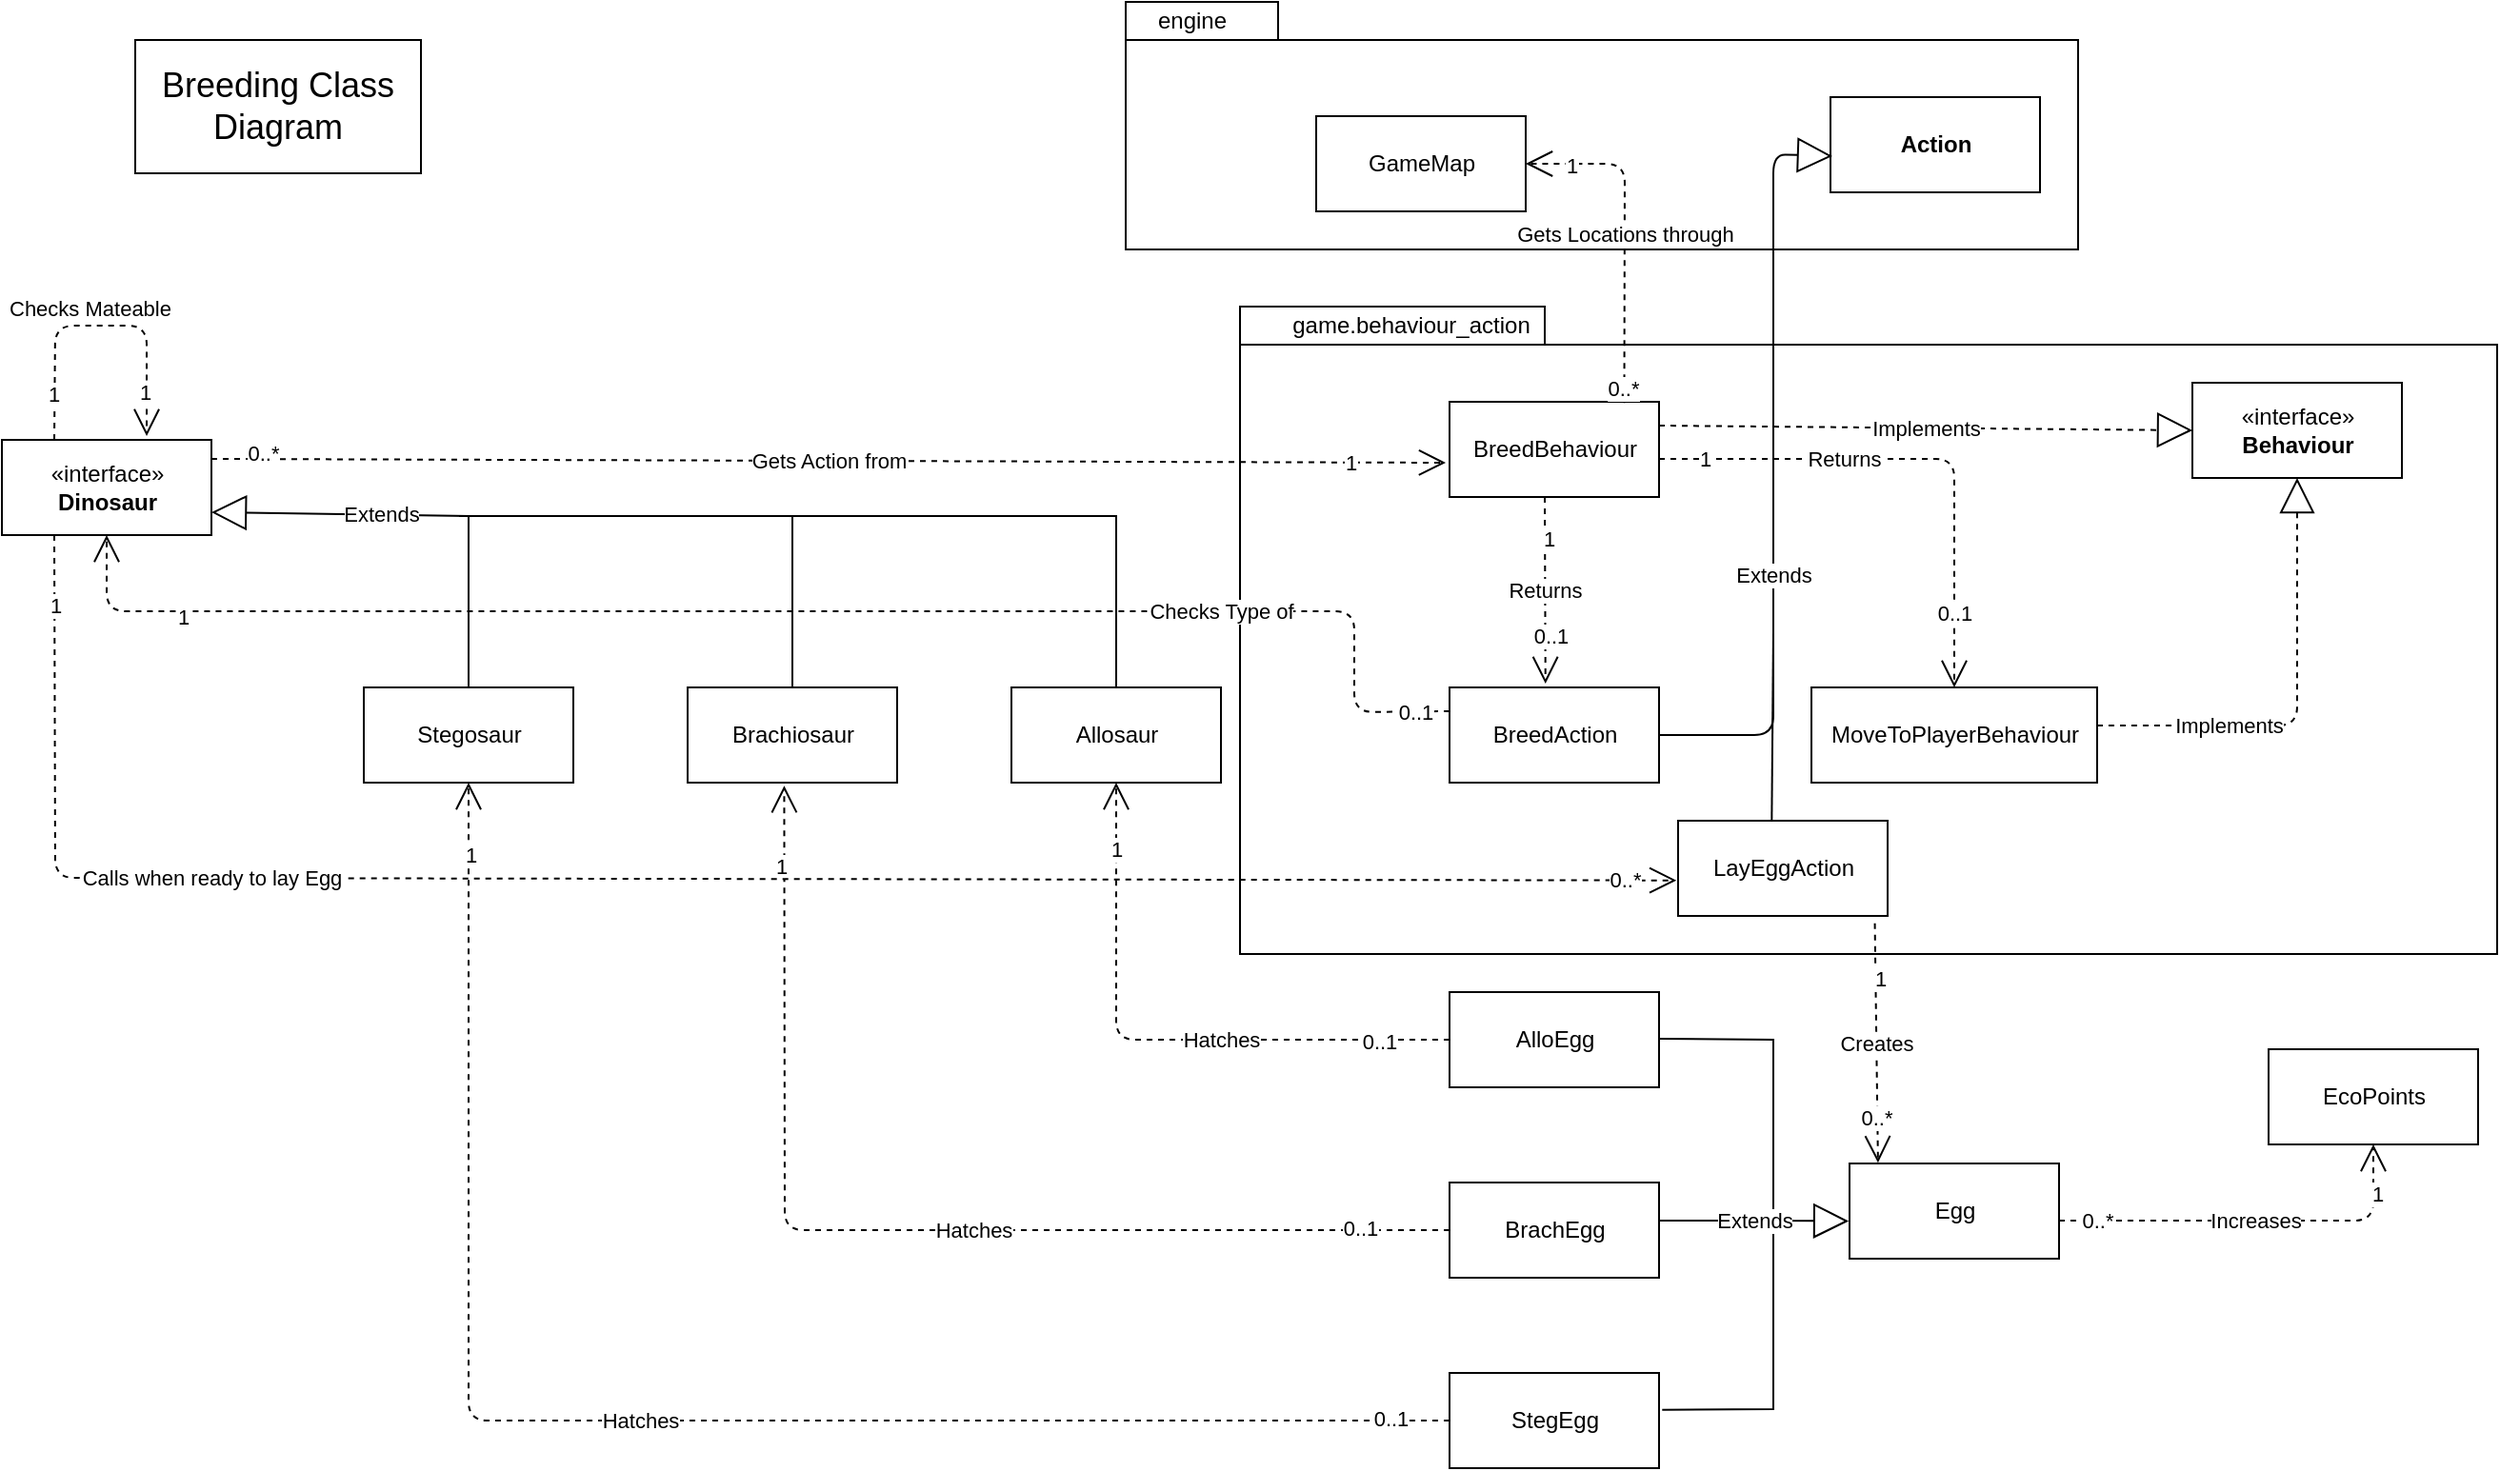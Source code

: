 <mxfile version="14.6.11" type="device"><diagram id="RQ4qdwu9vNMVZIeW1ewS" name="Page-1"><mxGraphModel dx="2031" dy="1130" grid="1" gridSize="10" guides="1" tooltips="1" connect="1" arrows="1" fold="1" page="1" pageScale="1" pageWidth="4681" pageHeight="3300" math="0" shadow="0"><root><mxCell id="0"/><mxCell id="1" parent="0"/><mxCell id="fguq9pkMOQvKabzs272t-48" value="" style="shape=folder;fontStyle=1;spacingTop=10;tabWidth=160;tabHeight=20;tabPosition=left;html=1;" parent="1" vertex="1"><mxGeometry x="680" y="200" width="660" height="340" as="geometry"/></mxCell><mxCell id="b-xIZTCfpgJEJXHsGxkc-1" value="" style="shape=folder;fontStyle=1;spacingTop=10;tabWidth=80;tabHeight=20;tabPosition=left;html=1;" parent="1" vertex="1"><mxGeometry x="620" y="40" width="500" height="130" as="geometry"/></mxCell><mxCell id="b-xIZTCfpgJEJXHsGxkc-2" value="GameMap" style="html=1;" parent="1" vertex="1"><mxGeometry x="720" y="100" width="110" height="50" as="geometry"/></mxCell><mxCell id="b-xIZTCfpgJEJXHsGxkc-10" value="engine" style="text;html=1;strokeColor=none;fillColor=none;align=center;verticalAlign=middle;whiteSpace=wrap;rounded=0;" parent="1" vertex="1"><mxGeometry x="620" y="40" width="70" height="20" as="geometry"/></mxCell><mxCell id="fguq9pkMOQvKabzs272t-1" value="«interface»&lt;br&gt;&lt;b&gt;Dinosaur&lt;/b&gt;" style="html=1;" parent="1" vertex="1"><mxGeometry x="30" y="270" width="110" height="50" as="geometry"/></mxCell><mxCell id="fguq9pkMOQvKabzs272t-2" value="Stegosaur" style="html=1;" parent="1" vertex="1"><mxGeometry x="220" y="400" width="110" height="50" as="geometry"/></mxCell><mxCell id="fguq9pkMOQvKabzs272t-3" value="Brachiosaur" style="html=1;" parent="1" vertex="1"><mxGeometry x="390" y="400" width="110" height="50" as="geometry"/></mxCell><mxCell id="fguq9pkMOQvKabzs272t-4" value="Allosaur" style="html=1;" parent="1" vertex="1"><mxGeometry x="560" y="400" width="110" height="50" as="geometry"/></mxCell><mxCell id="fguq9pkMOQvKabzs272t-5" value="Extends" style="endArrow=block;endSize=16;endFill=0;html=1;rounded=0;exitX=0.5;exitY=0;exitDx=0;exitDy=0;snapToPoint=1;" parent="1" source="fguq9pkMOQvKabzs272t-2" edge="1"><mxGeometry x="0.207" width="160" relative="1" as="geometry"><mxPoint x="220" y="399" as="sourcePoint"/><mxPoint x="140" y="308" as="targetPoint"/><Array as="points"><mxPoint x="275" y="310"/></Array><mxPoint as="offset"/></mxGeometry></mxCell><mxCell id="fguq9pkMOQvKabzs272t-7" value="" style="endArrow=none;html=1;exitX=0.5;exitY=0;exitDx=0;exitDy=0;rounded=0;" parent="1" source="fguq9pkMOQvKabzs272t-3" edge="1"><mxGeometry width="50" height="50" relative="1" as="geometry"><mxPoint x="390" y="370" as="sourcePoint"/><mxPoint x="270" y="310" as="targetPoint"/><Array as="points"><mxPoint x="445" y="310"/></Array></mxGeometry></mxCell><mxCell id="fguq9pkMOQvKabzs272t-8" value="" style="endArrow=none;html=1;exitX=0.5;exitY=0;exitDx=0;exitDy=0;rounded=0;" parent="1" source="fguq9pkMOQvKabzs272t-4" edge="1"><mxGeometry width="50" height="50" relative="1" as="geometry"><mxPoint x="590" y="390" as="sourcePoint"/><mxPoint x="390" y="310" as="targetPoint"/><Array as="points"><mxPoint x="615" y="310"/></Array></mxGeometry></mxCell><mxCell id="fguq9pkMOQvKabzs272t-11" value="«interface»&lt;br&gt;&lt;b&gt;Behaviour&lt;/b&gt;" style="html=1;" parent="1" vertex="1"><mxGeometry x="1180" y="240" width="110" height="50" as="geometry"/></mxCell><mxCell id="fguq9pkMOQvKabzs272t-12" value="BreedBehaviour" style="html=1;" parent="1" vertex="1"><mxGeometry x="790" y="250" width="110" height="50" as="geometry"/></mxCell><mxCell id="fguq9pkMOQvKabzs272t-13" value="Gets Action from" style="endArrow=open;endSize=12;dashed=1;html=1;entryX=-0.018;entryY=0.64;entryDx=0;entryDy=0;entryPerimeter=0;" parent="1" target="fguq9pkMOQvKabzs272t-12" edge="1"><mxGeometry width="160" relative="1" as="geometry"><mxPoint x="140" y="280" as="sourcePoint"/><mxPoint x="790" y="270" as="targetPoint"/></mxGeometry></mxCell><mxCell id="bi01_QpyQFEtyOqelPVD-3" value="0..*" style="edgeLabel;html=1;align=center;verticalAlign=middle;resizable=0;points=[];" parent="fguq9pkMOQvKabzs272t-13" vertex="1" connectable="0"><mxGeometry x="-0.916" y="3" relative="1" as="geometry"><mxPoint as="offset"/></mxGeometry></mxCell><mxCell id="bi01_QpyQFEtyOqelPVD-4" value="1" style="edgeLabel;html=1;align=center;verticalAlign=middle;resizable=0;points=[];" parent="fguq9pkMOQvKabzs272t-13" vertex="1" connectable="0"><mxGeometry x="0.846" relative="1" as="geometry"><mxPoint as="offset"/></mxGeometry></mxCell><mxCell id="fguq9pkMOQvKabzs272t-14" value="Implements" style="endArrow=block;endSize=16;endFill=0;html=1;entryX=0;entryY=0.5;entryDx=0;entryDy=0;exitX=1;exitY=0.25;exitDx=0;exitDy=0;dashed=1;" parent="1" source="fguq9pkMOQvKabzs272t-12" target="fguq9pkMOQvKabzs272t-11" edge="1"><mxGeometry width="160" relative="1" as="geometry"><mxPoint x="900" y="260" as="sourcePoint"/><mxPoint x="1060" y="260" as="targetPoint"/></mxGeometry></mxCell><mxCell id="fguq9pkMOQvKabzs272t-16" value="Checks Mateable" style="endArrow=open;endSize=12;dashed=1;html=1;exitX=0.25;exitY=0;exitDx=0;exitDy=0;entryX=0.691;entryY=-0.04;entryDx=0;entryDy=0;entryPerimeter=0;" parent="1" source="fguq9pkMOQvKabzs272t-1" target="fguq9pkMOQvKabzs272t-1" edge="1"><mxGeometry x="-0.052" y="9" width="160" relative="1" as="geometry"><mxPoint x="70" y="240" as="sourcePoint"/><mxPoint x="230" y="240" as="targetPoint"/><Array as="points"><mxPoint x="58" y="210"/><mxPoint x="106" y="210"/></Array><mxPoint as="offset"/></mxGeometry></mxCell><mxCell id="bi01_QpyQFEtyOqelPVD-1" value="1" style="edgeLabel;html=1;align=center;verticalAlign=middle;resizable=0;points=[];" parent="fguq9pkMOQvKabzs272t-16" vertex="1" connectable="0"><mxGeometry x="-0.706" y="1" relative="1" as="geometry"><mxPoint as="offset"/></mxGeometry></mxCell><mxCell id="bi01_QpyQFEtyOqelPVD-2" value="1" style="edgeLabel;html=1;align=center;verticalAlign=middle;resizable=0;points=[];" parent="fguq9pkMOQvKabzs272t-16" vertex="1" connectable="0"><mxGeometry x="0.723" y="-1" relative="1" as="geometry"><mxPoint as="offset"/></mxGeometry></mxCell><mxCell id="fguq9pkMOQvKabzs272t-17" value="BreedAction" style="html=1;" parent="1" vertex="1"><mxGeometry x="790" y="400" width="110" height="50" as="geometry"/></mxCell><mxCell id="fguq9pkMOQvKabzs272t-18" value="&lt;b&gt;Action&lt;/b&gt;" style="html=1;" parent="1" vertex="1"><mxGeometry x="990" y="90" width="110" height="50" as="geometry"/></mxCell><mxCell id="fguq9pkMOQvKabzs272t-19" value="Returns" style="endArrow=open;endSize=12;dashed=1;html=1;entryX=0.458;entryY=-0.04;entryDx=0;entryDy=0;entryPerimeter=0;" parent="1" target="fguq9pkMOQvKabzs272t-17" edge="1"><mxGeometry width="160" relative="1" as="geometry"><mxPoint x="840" y="300" as="sourcePoint"/><mxPoint x="1000" y="300" as="targetPoint"/></mxGeometry></mxCell><mxCell id="bi01_QpyQFEtyOqelPVD-15" value="1" style="edgeLabel;html=1;align=center;verticalAlign=middle;resizable=0;points=[];" parent="fguq9pkMOQvKabzs272t-19" vertex="1" connectable="0"><mxGeometry x="-0.548" y="2" relative="1" as="geometry"><mxPoint as="offset"/></mxGeometry></mxCell><mxCell id="bi01_QpyQFEtyOqelPVD-16" value="0..1" style="edgeLabel;html=1;align=center;verticalAlign=middle;resizable=0;points=[];" parent="fguq9pkMOQvKabzs272t-19" vertex="1" connectable="0"><mxGeometry x="0.49" y="2" relative="1" as="geometry"><mxPoint as="offset"/></mxGeometry></mxCell><mxCell id="fguq9pkMOQvKabzs272t-20" value="Checks Type of" style="endArrow=open;endSize=12;dashed=1;html=1;exitX=0;exitY=0.25;exitDx=0;exitDy=0;entryX=0.5;entryY=1;entryDx=0;entryDy=0;" parent="1" source="fguq9pkMOQvKabzs272t-17" target="fguq9pkMOQvKabzs272t-1" edge="1"><mxGeometry x="-0.566" width="160" relative="1" as="geometry"><mxPoint x="670" y="490" as="sourcePoint"/><mxPoint x="830" y="490" as="targetPoint"/><Array as="points"><mxPoint x="740" y="413"/><mxPoint x="740" y="360"/><mxPoint x="85" y="360"/></Array><mxPoint as="offset"/></mxGeometry></mxCell><mxCell id="bi01_QpyQFEtyOqelPVD-5" value="0..1" style="edgeLabel;html=1;align=center;verticalAlign=middle;resizable=0;points=[];" parent="fguq9pkMOQvKabzs272t-20" vertex="1" connectable="0"><mxGeometry x="-0.954" relative="1" as="geometry"><mxPoint as="offset"/></mxGeometry></mxCell><mxCell id="bi01_QpyQFEtyOqelPVD-6" value="1" style="edgeLabel;html=1;align=center;verticalAlign=middle;resizable=0;points=[];" parent="fguq9pkMOQvKabzs272t-20" vertex="1" connectable="0"><mxGeometry x="0.8" y="3" relative="1" as="geometry"><mxPoint as="offset"/></mxGeometry></mxCell><mxCell id="fguq9pkMOQvKabzs272t-21" value="Egg" style="html=1;" parent="1" vertex="1"><mxGeometry x="1000" y="650" width="110" height="50" as="geometry"/></mxCell><mxCell id="fguq9pkMOQvKabzs272t-22" value="AlloEgg" style="html=1;" parent="1" vertex="1"><mxGeometry x="790" y="560" width="110" height="50" as="geometry"/></mxCell><mxCell id="fguq9pkMOQvKabzs272t-23" value="BrachEgg" style="html=1;" parent="1" vertex="1"><mxGeometry x="790" y="660" width="110" height="50" as="geometry"/></mxCell><mxCell id="fguq9pkMOQvKabzs272t-24" value="StegEgg" style="html=1;" parent="1" vertex="1"><mxGeometry x="790" y="760" width="110" height="50" as="geometry"/></mxCell><mxCell id="fguq9pkMOQvKabzs272t-31" value="" style="endArrow=none;html=1;" parent="1" edge="1"><mxGeometry width="50" height="50" relative="1" as="geometry"><mxPoint x="900" y="680" as="sourcePoint"/><mxPoint x="970" y="680" as="targetPoint"/></mxGeometry></mxCell><mxCell id="fguq9pkMOQvKabzs272t-32" value="" style="endArrow=none;html=1;exitX=1.015;exitY=0.387;exitDx=0;exitDy=0;exitPerimeter=0;rounded=0;" parent="1" source="fguq9pkMOQvKabzs272t-24" edge="1"><mxGeometry width="50" height="50" relative="1" as="geometry"><mxPoint x="920" y="830" as="sourcePoint"/><mxPoint x="960" y="680" as="targetPoint"/><Array as="points"><mxPoint x="960" y="779"/></Array></mxGeometry></mxCell><mxCell id="fguq9pkMOQvKabzs272t-28" value="Extends" style="endArrow=block;endSize=16;endFill=0;html=1;entryX=-0.004;entryY=0.605;entryDx=0;entryDy=0;rounded=0;entryPerimeter=0;" parent="1" target="fguq9pkMOQvKabzs272t-21" edge="1"><mxGeometry x="0.593" y="-10" width="160" relative="1" as="geometry"><mxPoint x="900" y="584.5" as="sourcePoint"/><mxPoint x="1060" y="584.5" as="targetPoint"/><Array as="points"><mxPoint x="960" y="585"/><mxPoint x="960" y="680"/></Array><mxPoint x="-10" y="-10" as="offset"/></mxGeometry></mxCell><mxCell id="fguq9pkMOQvKabzs272t-33" value="Hatches" style="endArrow=open;endSize=12;dashed=1;html=1;exitX=0;exitY=0.5;exitDx=0;exitDy=0;entryX=0.5;entryY=1;entryDx=0;entryDy=0;" parent="1" source="fguq9pkMOQvKabzs272t-22" target="fguq9pkMOQvKabzs272t-4" edge="1"><mxGeometry x="-0.226" width="160" relative="1" as="geometry"><mxPoint x="480" y="560" as="sourcePoint"/><mxPoint x="640" y="560" as="targetPoint"/><Array as="points"><mxPoint x="615" y="585"/></Array><mxPoint as="offset"/></mxGeometry></mxCell><mxCell id="bi01_QpyQFEtyOqelPVD-11" value="1" style="edgeLabel;html=1;align=center;verticalAlign=middle;resizable=0;points=[];" parent="fguq9pkMOQvKabzs272t-33" vertex="1" connectable="0"><mxGeometry x="0.778" relative="1" as="geometry"><mxPoint as="offset"/></mxGeometry></mxCell><mxCell id="bi01_QpyQFEtyOqelPVD-12" value="0..1" style="edgeLabel;html=1;align=center;verticalAlign=middle;resizable=0;points=[];" parent="fguq9pkMOQvKabzs272t-33" vertex="1" connectable="0"><mxGeometry x="-0.757" y="1" relative="1" as="geometry"><mxPoint as="offset"/></mxGeometry></mxCell><mxCell id="fguq9pkMOQvKabzs272t-34" value="Hatches" style="endArrow=open;endSize=12;dashed=1;html=1;exitX=0;exitY=0.5;exitDx=0;exitDy=0;entryX=0.461;entryY=1.032;entryDx=0;entryDy=0;entryPerimeter=0;" parent="1" source="fguq9pkMOQvKabzs272t-23" target="fguq9pkMOQvKabzs272t-3" edge="1"><mxGeometry x="-0.141" width="160" relative="1" as="geometry"><mxPoint x="600" y="710" as="sourcePoint"/><mxPoint x="760" y="710" as="targetPoint"/><Array as="points"><mxPoint x="441" y="685"/></Array><mxPoint as="offset"/></mxGeometry></mxCell><mxCell id="bi01_QpyQFEtyOqelPVD-9" value="0..1" style="edgeLabel;html=1;align=center;verticalAlign=middle;resizable=0;points=[];" parent="fguq9pkMOQvKabzs272t-34" vertex="1" connectable="0"><mxGeometry x="-0.839" y="-1" relative="1" as="geometry"><mxPoint as="offset"/></mxGeometry></mxCell><mxCell id="bi01_QpyQFEtyOqelPVD-10" value="1" style="edgeLabel;html=1;align=center;verticalAlign=middle;resizable=0;points=[];" parent="fguq9pkMOQvKabzs272t-34" vertex="1" connectable="0"><mxGeometry x="0.854" y="2" relative="1" as="geometry"><mxPoint as="offset"/></mxGeometry></mxCell><mxCell id="fguq9pkMOQvKabzs272t-35" value="Hatches" style="endArrow=open;endSize=12;dashed=1;html=1;entryX=0.5;entryY=1;entryDx=0;entryDy=0;exitX=0;exitY=0.5;exitDx=0;exitDy=0;" parent="1" source="fguq9pkMOQvKabzs272t-24" target="fguq9pkMOQvKabzs272t-2" edge="1"><mxGeometry width="160" relative="1" as="geometry"><mxPoint x="230" y="610" as="sourcePoint"/><mxPoint x="390" y="610" as="targetPoint"/><Array as="points"><mxPoint x="275" y="785"/></Array></mxGeometry></mxCell><mxCell id="bi01_QpyQFEtyOqelPVD-7" value="1" style="edgeLabel;html=1;align=center;verticalAlign=middle;resizable=0;points=[];" parent="fguq9pkMOQvKabzs272t-35" vertex="1" connectable="0"><mxGeometry x="0.911" y="-1" relative="1" as="geometry"><mxPoint as="offset"/></mxGeometry></mxCell><mxCell id="bi01_QpyQFEtyOqelPVD-8" value="0..1" style="edgeLabel;html=1;align=center;verticalAlign=middle;resizable=0;points=[];" parent="fguq9pkMOQvKabzs272t-35" vertex="1" connectable="0"><mxGeometry x="-0.927" y="-1" relative="1" as="geometry"><mxPoint as="offset"/></mxGeometry></mxCell><mxCell id="fguq9pkMOQvKabzs272t-36" value="EcoPoints" style="html=1;" parent="1" vertex="1"><mxGeometry x="1220" y="590" width="110" height="50" as="geometry"/></mxCell><mxCell id="fguq9pkMOQvKabzs272t-39" value="Increases" style="endArrow=open;endSize=12;dashed=1;html=1;entryX=0.5;entryY=1;entryDx=0;entryDy=0;" parent="1" target="fguq9pkMOQvKabzs272t-36" edge="1"><mxGeometry width="160" relative="1" as="geometry"><mxPoint x="1110" y="680" as="sourcePoint"/><mxPoint x="1270" y="680" as="targetPoint"/><Array as="points"><mxPoint x="1275" y="680"/></Array></mxGeometry></mxCell><mxCell id="bi01_QpyQFEtyOqelPVD-13" value="0..*" style="edgeLabel;html=1;align=center;verticalAlign=middle;resizable=0;points=[];" parent="fguq9pkMOQvKabzs272t-39" vertex="1" connectable="0"><mxGeometry x="-0.805" relative="1" as="geometry"><mxPoint as="offset"/></mxGeometry></mxCell><mxCell id="bi01_QpyQFEtyOqelPVD-14" value="1" style="edgeLabel;html=1;align=center;verticalAlign=middle;resizable=0;points=[];" parent="fguq9pkMOQvKabzs272t-39" vertex="1" connectable="0"><mxGeometry x="0.75" y="-2" relative="1" as="geometry"><mxPoint as="offset"/></mxGeometry></mxCell><mxCell id="fguq9pkMOQvKabzs272t-40" value="MoveToPlayerBehaviour" style="html=1;" parent="1" vertex="1"><mxGeometry x="980" y="400" width="150" height="50" as="geometry"/></mxCell><mxCell id="fguq9pkMOQvKabzs272t-41" value="Returns" style="endArrow=open;endSize=12;dashed=1;html=1;entryX=0.5;entryY=0;entryDx=0;entryDy=0;" parent="1" target="fguq9pkMOQvKabzs272t-40" edge="1"><mxGeometry x="-0.294" width="160" relative="1" as="geometry"><mxPoint x="900" y="280" as="sourcePoint"/><mxPoint x="1060" y="280" as="targetPoint"/><Array as="points"><mxPoint x="1055" y="280"/></Array><mxPoint as="offset"/></mxGeometry></mxCell><mxCell id="bi01_QpyQFEtyOqelPVD-17" value="1" style="edgeLabel;html=1;align=center;verticalAlign=middle;resizable=0;points=[];" parent="fguq9pkMOQvKabzs272t-41" vertex="1" connectable="0"><mxGeometry x="-0.828" relative="1" as="geometry"><mxPoint as="offset"/></mxGeometry></mxCell><mxCell id="bi01_QpyQFEtyOqelPVD-18" value="0..1" style="edgeLabel;html=1;align=center;verticalAlign=middle;resizable=0;points=[];" parent="fguq9pkMOQvKabzs272t-41" vertex="1" connectable="0"><mxGeometry x="0.717" relative="1" as="geometry"><mxPoint as="offset"/></mxGeometry></mxCell><mxCell id="fguq9pkMOQvKabzs272t-42" value="Implements" style="endArrow=block;endSize=16;endFill=0;html=1;entryX=0.5;entryY=1;entryDx=0;entryDy=0;dashed=1;" parent="1" target="fguq9pkMOQvKabzs272t-11" edge="1"><mxGeometry x="-0.418" width="160" relative="1" as="geometry"><mxPoint x="1130" y="420" as="sourcePoint"/><mxPoint x="1250" y="420" as="targetPoint"/><Array as="points"><mxPoint x="1235" y="420"/></Array><mxPoint as="offset"/></mxGeometry></mxCell><mxCell id="fguq9pkMOQvKabzs272t-43" value="Extends" style="endArrow=block;endSize=16;endFill=0;html=1;exitX=1;exitY=0.5;exitDx=0;exitDy=0;" parent="1" source="fguq9pkMOQvKabzs272t-17" edge="1"><mxGeometry x="-0.273" width="160" relative="1" as="geometry"><mxPoint x="780" y="480" as="sourcePoint"/><mxPoint x="991" y="121" as="targetPoint"/><Array as="points"><mxPoint x="960" y="425"/><mxPoint x="960" y="120"/></Array><mxPoint as="offset"/></mxGeometry></mxCell><mxCell id="fguq9pkMOQvKabzs272t-47" value="Gets Locations through" style="endArrow=open;endSize=12;dashed=1;html=1;exitX=0.834;exitY=0.012;exitDx=0;exitDy=0;entryX=1;entryY=0.5;entryDx=0;entryDy=0;exitPerimeter=0;" parent="1" source="fguq9pkMOQvKabzs272t-12" target="b-xIZTCfpgJEJXHsGxkc-2" edge="1"><mxGeometry width="160" relative="1" as="geometry"><mxPoint x="640" y="210" as="sourcePoint"/><mxPoint x="800" y="210" as="targetPoint"/><Array as="points"><mxPoint x="882" y="125"/></Array></mxGeometry></mxCell><mxCell id="bi01_QpyQFEtyOqelPVD-19" value="0..*" style="edgeLabel;html=1;align=center;verticalAlign=middle;resizable=0;points=[];" parent="fguq9pkMOQvKabzs272t-47" vertex="1" connectable="0"><mxGeometry x="-0.932" y="1" relative="1" as="geometry"><mxPoint y="-2" as="offset"/></mxGeometry></mxCell><mxCell id="bi01_QpyQFEtyOqelPVD-20" value="1" style="edgeLabel;html=1;align=center;verticalAlign=middle;resizable=0;points=[];" parent="fguq9pkMOQvKabzs272t-47" vertex="1" connectable="0"><mxGeometry x="0.729" y="1" relative="1" as="geometry"><mxPoint as="offset"/></mxGeometry></mxCell><mxCell id="fguq9pkMOQvKabzs272t-49" value="game.behaviour_action" style="text;html=1;strokeColor=none;fillColor=none;align=center;verticalAlign=middle;whiteSpace=wrap;rounded=0;" parent="1" vertex="1"><mxGeometry x="750" y="200" width="40" height="20" as="geometry"/></mxCell><mxCell id="QDrQLVVM5gK9gf_lHGzL-1" value="LayEggAction" style="html=1;" parent="1" vertex="1"><mxGeometry x="910" y="470" width="110" height="50" as="geometry"/></mxCell><mxCell id="QDrQLVVM5gK9gf_lHGzL-2" value="" style="endArrow=none;html=1;entryX=0.447;entryY=-0.007;entryDx=0;entryDy=0;entryPerimeter=0;" parent="1" target="QDrQLVVM5gK9gf_lHGzL-1" edge="1"><mxGeometry width="50" height="50" relative="1" as="geometry"><mxPoint x="960" y="370" as="sourcePoint"/><mxPoint x="1010" y="610.711" as="targetPoint"/></mxGeometry></mxCell><mxCell id="QDrQLVVM5gK9gf_lHGzL-3" value="Creates" style="endArrow=open;endSize=12;dashed=1;html=1;exitX=0.939;exitY=1.077;exitDx=0;exitDy=0;exitPerimeter=0;entryX=0.136;entryY=-0.007;entryDx=0;entryDy=0;entryPerimeter=0;" parent="1" source="QDrQLVVM5gK9gf_lHGzL-1" target="fguq9pkMOQvKabzs272t-21" edge="1"><mxGeometry width="160" relative="1" as="geometry"><mxPoint x="730" y="600" as="sourcePoint"/><mxPoint x="890" y="600" as="targetPoint"/></mxGeometry></mxCell><mxCell id="QDrQLVVM5gK9gf_lHGzL-7" value="1" style="edgeLabel;html=1;align=center;verticalAlign=middle;resizable=0;points=[];" parent="QDrQLVVM5gK9gf_lHGzL-3" vertex="1" connectable="0"><mxGeometry x="-0.549" y="2" relative="1" as="geometry"><mxPoint as="offset"/></mxGeometry></mxCell><mxCell id="QDrQLVVM5gK9gf_lHGzL-8" value="0..*" style="edgeLabel;html=1;align=center;verticalAlign=middle;resizable=0;points=[];" parent="QDrQLVVM5gK9gf_lHGzL-3" vertex="1" connectable="0"><mxGeometry x="0.616" y="-1" relative="1" as="geometry"><mxPoint as="offset"/></mxGeometry></mxCell><mxCell id="QDrQLVVM5gK9gf_lHGzL-4" value="Calls when ready to lay Egg" style="endArrow=open;endSize=12;dashed=1;html=1;exitX=0.25;exitY=1;exitDx=0;exitDy=0;entryX=-0.008;entryY=0.627;entryDx=0;entryDy=0;entryPerimeter=0;" parent="1" source="fguq9pkMOQvKabzs272t-1" target="QDrQLVVM5gK9gf_lHGzL-1" edge="1"><mxGeometry x="-0.492" width="160" relative="1" as="geometry"><mxPoint x="70" y="540" as="sourcePoint"/><mxPoint x="230" y="540" as="targetPoint"/><Array as="points"><mxPoint x="58" y="500"/></Array><mxPoint as="offset"/></mxGeometry></mxCell><mxCell id="QDrQLVVM5gK9gf_lHGzL-5" value="1" style="edgeLabel;html=1;align=center;verticalAlign=middle;resizable=0;points=[];" parent="QDrQLVVM5gK9gf_lHGzL-4" vertex="1" connectable="0"><mxGeometry x="-0.928" relative="1" as="geometry"><mxPoint as="offset"/></mxGeometry></mxCell><mxCell id="QDrQLVVM5gK9gf_lHGzL-6" value="0..*" style="edgeLabel;html=1;align=center;verticalAlign=middle;resizable=0;points=[];" parent="QDrQLVVM5gK9gf_lHGzL-4" vertex="1" connectable="0"><mxGeometry x="0.947" y="1" relative="1" as="geometry"><mxPoint as="offset"/></mxGeometry></mxCell><mxCell id="QDrQLVVM5gK9gf_lHGzL-9" value="&lt;font style=&quot;font-size: 18px&quot;&gt;Breeding Class Diagram&lt;/font&gt;" style="rounded=0;whiteSpace=wrap;html=1;" parent="1" vertex="1"><mxGeometry x="100" y="60" width="150" height="70" as="geometry"/></mxCell></root></mxGraphModel></diagram></mxfile>